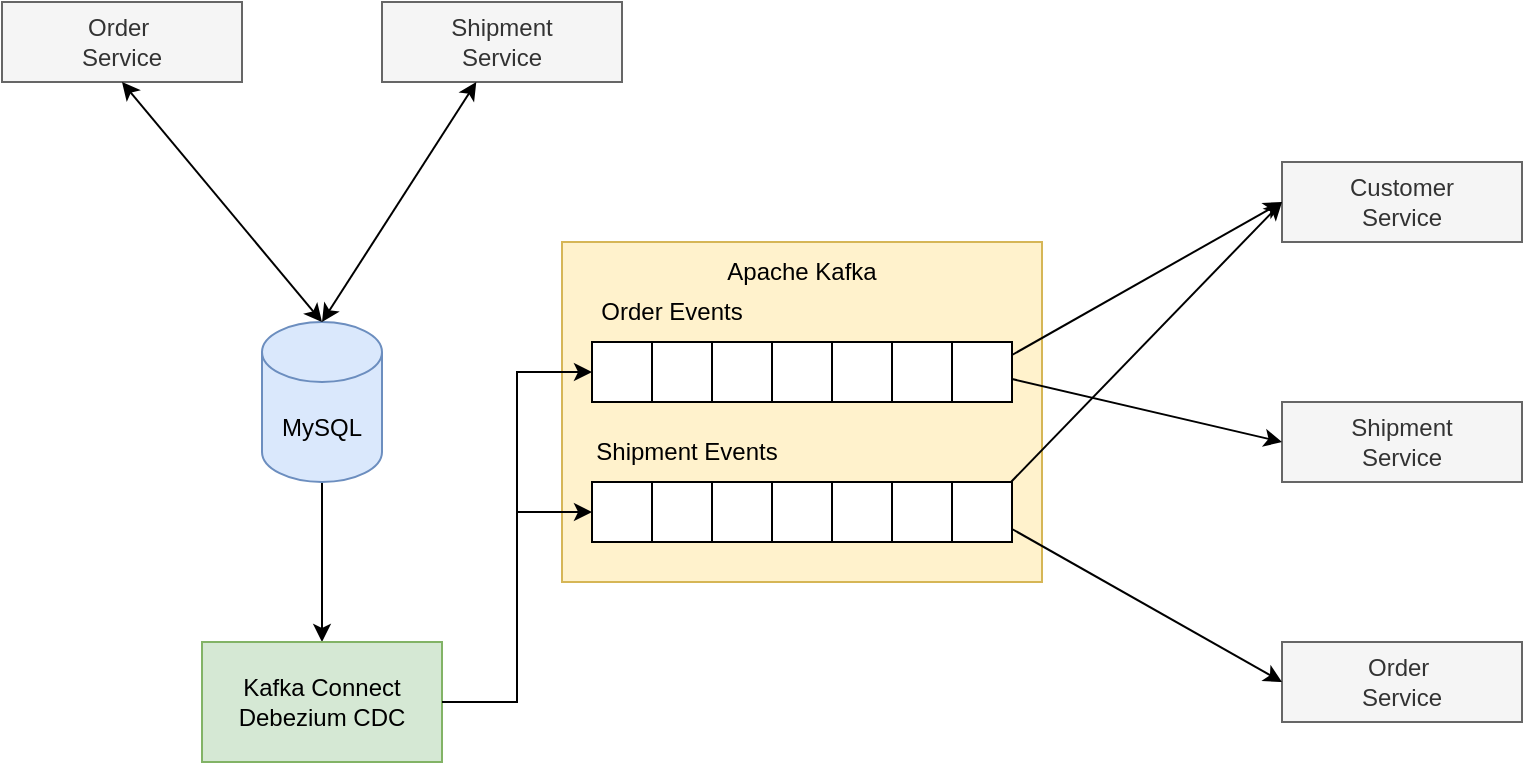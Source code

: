 <mxfile version="24.7.1" type="github">
  <diagram name="페이지-1" id="2WWq3FoiBIygSgmrf8-9">
    <mxGraphModel dx="552" dy="1049" grid="1" gridSize="10" guides="1" tooltips="1" connect="1" arrows="1" fold="1" page="1" pageScale="1" pageWidth="1169" pageHeight="827" math="0" shadow="0">
      <root>
        <mxCell id="0" />
        <mxCell id="1" parent="0" />
        <mxCell id="S1trCb6gt40h2ikqqsKd-2" value="Order&amp;nbsp;&lt;div&gt;Service&lt;/div&gt;" style="rounded=0;whiteSpace=wrap;html=1;fillColor=#f5f5f5;fontColor=#333333;strokeColor=#666666;" vertex="1" parent="1">
          <mxGeometry x="40" y="160" width="120" height="40" as="geometry" />
        </mxCell>
        <mxCell id="S1trCb6gt40h2ikqqsKd-3" value="Shipment&lt;div&gt;Service&lt;/div&gt;" style="rounded=0;whiteSpace=wrap;html=1;fillColor=#f5f5f5;fontColor=#333333;strokeColor=#666666;" vertex="1" parent="1">
          <mxGeometry x="230" y="160" width="120" height="40" as="geometry" />
        </mxCell>
        <mxCell id="S1trCb6gt40h2ikqqsKd-4" value="Customer&lt;div&gt;Service&lt;/div&gt;" style="rounded=0;whiteSpace=wrap;html=1;fillColor=#f5f5f5;fontColor=#333333;strokeColor=#666666;" vertex="1" parent="1">
          <mxGeometry x="680" y="240" width="120" height="40" as="geometry" />
        </mxCell>
        <mxCell id="S1trCb6gt40h2ikqqsKd-34" style="edgeStyle=orthogonalEdgeStyle;rounded=0;orthogonalLoop=1;jettySize=auto;html=1;entryX=0.5;entryY=0;entryDx=0;entryDy=0;" edge="1" parent="1" source="S1trCb6gt40h2ikqqsKd-5" target="S1trCb6gt40h2ikqqsKd-6">
          <mxGeometry relative="1" as="geometry" />
        </mxCell>
        <mxCell id="S1trCb6gt40h2ikqqsKd-5" value="MySQL" style="shape=cylinder3;whiteSpace=wrap;html=1;boundedLbl=1;backgroundOutline=1;size=15;fillColor=#dae8fc;strokeColor=#6c8ebf;" vertex="1" parent="1">
          <mxGeometry x="170" y="320" width="60" height="80" as="geometry" />
        </mxCell>
        <mxCell id="S1trCb6gt40h2ikqqsKd-6" value="Kafka Connect&lt;div&gt;Debezium CDC&lt;/div&gt;" style="rounded=0;whiteSpace=wrap;html=1;fillColor=#d5e8d4;strokeColor=#82b366;" vertex="1" parent="1">
          <mxGeometry x="140" y="480" width="120" height="60" as="geometry" />
        </mxCell>
        <mxCell id="S1trCb6gt40h2ikqqsKd-29" value="" style="group;fillColor=#fff2cc;strokeColor=#d6b656;" vertex="1" connectable="0" parent="1">
          <mxGeometry x="320" y="280" width="240" height="170" as="geometry" />
        </mxCell>
        <mxCell id="S1trCb6gt40h2ikqqsKd-7" value="" style="rounded=0;whiteSpace=wrap;html=1;fillColor=#fff2cc;strokeColor=#d6b656;" vertex="1" parent="S1trCb6gt40h2ikqqsKd-29">
          <mxGeometry width="240" height="170" as="geometry" />
        </mxCell>
        <mxCell id="S1trCb6gt40h2ikqqsKd-8" value="Apache Kafka" style="text;html=1;align=center;verticalAlign=middle;whiteSpace=wrap;rounded=0;" vertex="1" parent="S1trCb6gt40h2ikqqsKd-29">
          <mxGeometry x="75" width="90" height="30" as="geometry" />
        </mxCell>
        <mxCell id="S1trCb6gt40h2ikqqsKd-17" value="" style="group" vertex="1" connectable="0" parent="S1trCb6gt40h2ikqqsKd-29">
          <mxGeometry x="15" y="50" width="210" height="30" as="geometry" />
        </mxCell>
        <mxCell id="S1trCb6gt40h2ikqqsKd-9" value="" style="rounded=0;whiteSpace=wrap;html=1;" vertex="1" parent="S1trCb6gt40h2ikqqsKd-17">
          <mxGeometry width="30" height="30" as="geometry" />
        </mxCell>
        <mxCell id="S1trCb6gt40h2ikqqsKd-10" value="" style="rounded=0;whiteSpace=wrap;html=1;" vertex="1" parent="S1trCb6gt40h2ikqqsKd-17">
          <mxGeometry x="30" width="30" height="30" as="geometry" />
        </mxCell>
        <mxCell id="S1trCb6gt40h2ikqqsKd-11" value="" style="rounded=0;whiteSpace=wrap;html=1;" vertex="1" parent="S1trCb6gt40h2ikqqsKd-17">
          <mxGeometry x="60" width="30" height="30" as="geometry" />
        </mxCell>
        <mxCell id="S1trCb6gt40h2ikqqsKd-12" value="" style="rounded=0;whiteSpace=wrap;html=1;" vertex="1" parent="S1trCb6gt40h2ikqqsKd-17">
          <mxGeometry x="90" width="30" height="30" as="geometry" />
        </mxCell>
        <mxCell id="S1trCb6gt40h2ikqqsKd-13" value="" style="rounded=0;whiteSpace=wrap;html=1;" vertex="1" parent="S1trCb6gt40h2ikqqsKd-17">
          <mxGeometry x="120" width="30" height="30" as="geometry" />
        </mxCell>
        <mxCell id="S1trCb6gt40h2ikqqsKd-14" value="" style="rounded=0;whiteSpace=wrap;html=1;" vertex="1" parent="S1trCb6gt40h2ikqqsKd-17">
          <mxGeometry x="150" width="30" height="30" as="geometry" />
        </mxCell>
        <mxCell id="S1trCb6gt40h2ikqqsKd-15" value="" style="rounded=0;whiteSpace=wrap;html=1;" vertex="1" parent="S1trCb6gt40h2ikqqsKd-17">
          <mxGeometry x="180" width="30" height="30" as="geometry" />
        </mxCell>
        <mxCell id="S1trCb6gt40h2ikqqsKd-18" value="Order Events" style="text;html=1;align=center;verticalAlign=middle;whiteSpace=wrap;rounded=0;" vertex="1" parent="S1trCb6gt40h2ikqqsKd-29">
          <mxGeometry x="15" y="20" width="80" height="30" as="geometry" />
        </mxCell>
        <mxCell id="S1trCb6gt40h2ikqqsKd-20" value="" style="group" vertex="1" connectable="0" parent="S1trCb6gt40h2ikqqsKd-29">
          <mxGeometry x="15" y="120" width="210" height="30" as="geometry" />
        </mxCell>
        <mxCell id="S1trCb6gt40h2ikqqsKd-21" value="" style="rounded=0;whiteSpace=wrap;html=1;" vertex="1" parent="S1trCb6gt40h2ikqqsKd-20">
          <mxGeometry width="30" height="30" as="geometry" />
        </mxCell>
        <mxCell id="S1trCb6gt40h2ikqqsKd-22" value="" style="rounded=0;whiteSpace=wrap;html=1;" vertex="1" parent="S1trCb6gt40h2ikqqsKd-20">
          <mxGeometry x="30" width="30" height="30" as="geometry" />
        </mxCell>
        <mxCell id="S1trCb6gt40h2ikqqsKd-23" value="" style="rounded=0;whiteSpace=wrap;html=1;" vertex="1" parent="S1trCb6gt40h2ikqqsKd-20">
          <mxGeometry x="60" width="30" height="30" as="geometry" />
        </mxCell>
        <mxCell id="S1trCb6gt40h2ikqqsKd-24" value="" style="rounded=0;whiteSpace=wrap;html=1;" vertex="1" parent="S1trCb6gt40h2ikqqsKd-20">
          <mxGeometry x="90" width="30" height="30" as="geometry" />
        </mxCell>
        <mxCell id="S1trCb6gt40h2ikqqsKd-25" value="" style="rounded=0;whiteSpace=wrap;html=1;" vertex="1" parent="S1trCb6gt40h2ikqqsKd-20">
          <mxGeometry x="120" width="30" height="30" as="geometry" />
        </mxCell>
        <mxCell id="S1trCb6gt40h2ikqqsKd-26" value="" style="rounded=0;whiteSpace=wrap;html=1;" vertex="1" parent="S1trCb6gt40h2ikqqsKd-20">
          <mxGeometry x="150" width="30" height="30" as="geometry" />
        </mxCell>
        <mxCell id="S1trCb6gt40h2ikqqsKd-27" value="" style="rounded=0;whiteSpace=wrap;html=1;" vertex="1" parent="S1trCb6gt40h2ikqqsKd-20">
          <mxGeometry x="180" width="30" height="30" as="geometry" />
        </mxCell>
        <mxCell id="S1trCb6gt40h2ikqqsKd-28" value="Shipment Events" style="text;html=1;align=center;verticalAlign=middle;whiteSpace=wrap;rounded=0;" vertex="1" parent="S1trCb6gt40h2ikqqsKd-29">
          <mxGeometry x="15" y="90" width="95" height="30" as="geometry" />
        </mxCell>
        <mxCell id="S1trCb6gt40h2ikqqsKd-30" value="Order&amp;nbsp;&lt;div&gt;Service&lt;/div&gt;" style="rounded=0;whiteSpace=wrap;html=1;fillColor=#f5f5f5;fontColor=#333333;strokeColor=#666666;" vertex="1" parent="1">
          <mxGeometry x="680" y="480" width="120" height="40" as="geometry" />
        </mxCell>
        <mxCell id="S1trCb6gt40h2ikqqsKd-31" value="Shipment&lt;div&gt;Service&lt;/div&gt;" style="rounded=0;whiteSpace=wrap;html=1;fillColor=#f5f5f5;fontColor=#333333;strokeColor=#666666;" vertex="1" parent="1">
          <mxGeometry x="680" y="360" width="120" height="40" as="geometry" />
        </mxCell>
        <mxCell id="S1trCb6gt40h2ikqqsKd-32" style="rounded=0;orthogonalLoop=1;jettySize=auto;html=1;entryX=0.5;entryY=0;entryDx=0;entryDy=0;entryPerimeter=0;exitX=0.5;exitY=1;exitDx=0;exitDy=0;startArrow=classic;startFill=1;" edge="1" parent="1" source="S1trCb6gt40h2ikqqsKd-2" target="S1trCb6gt40h2ikqqsKd-5">
          <mxGeometry relative="1" as="geometry" />
        </mxCell>
        <mxCell id="S1trCb6gt40h2ikqqsKd-33" style="rounded=0;orthogonalLoop=1;jettySize=auto;html=1;entryX=0.5;entryY=0;entryDx=0;entryDy=0;entryPerimeter=0;startArrow=classic;startFill=1;" edge="1" parent="1" source="S1trCb6gt40h2ikqqsKd-3" target="S1trCb6gt40h2ikqqsKd-5">
          <mxGeometry relative="1" as="geometry" />
        </mxCell>
        <mxCell id="S1trCb6gt40h2ikqqsKd-35" style="edgeStyle=orthogonalEdgeStyle;rounded=0;orthogonalLoop=1;jettySize=auto;html=1;entryX=0;entryY=0.5;entryDx=0;entryDy=0;" edge="1" parent="1" source="S1trCb6gt40h2ikqqsKd-6" target="S1trCb6gt40h2ikqqsKd-9">
          <mxGeometry relative="1" as="geometry" />
        </mxCell>
        <mxCell id="S1trCb6gt40h2ikqqsKd-36" style="edgeStyle=orthogonalEdgeStyle;rounded=0;orthogonalLoop=1;jettySize=auto;html=1;entryX=0;entryY=0.5;entryDx=0;entryDy=0;" edge="1" parent="1" source="S1trCb6gt40h2ikqqsKd-6" target="S1trCb6gt40h2ikqqsKd-21">
          <mxGeometry relative="1" as="geometry" />
        </mxCell>
        <mxCell id="S1trCb6gt40h2ikqqsKd-41" style="rounded=0;orthogonalLoop=1;jettySize=auto;html=1;entryX=0;entryY=0.5;entryDx=0;entryDy=0;" edge="1" parent="1" source="S1trCb6gt40h2ikqqsKd-15" target="S1trCb6gt40h2ikqqsKd-4">
          <mxGeometry relative="1" as="geometry" />
        </mxCell>
        <mxCell id="S1trCb6gt40h2ikqqsKd-42" style="rounded=0;orthogonalLoop=1;jettySize=auto;html=1;entryX=0;entryY=0.5;entryDx=0;entryDy=0;" edge="1" parent="1" source="S1trCb6gt40h2ikqqsKd-15" target="S1trCb6gt40h2ikqqsKd-31">
          <mxGeometry relative="1" as="geometry" />
        </mxCell>
        <mxCell id="S1trCb6gt40h2ikqqsKd-43" style="rounded=0;orthogonalLoop=1;jettySize=auto;html=1;entryX=0;entryY=0.5;entryDx=0;entryDy=0;" edge="1" parent="1" source="S1trCb6gt40h2ikqqsKd-27" target="S1trCb6gt40h2ikqqsKd-30">
          <mxGeometry relative="1" as="geometry" />
        </mxCell>
        <mxCell id="S1trCb6gt40h2ikqqsKd-44" style="rounded=0;orthogonalLoop=1;jettySize=auto;html=1;entryX=0;entryY=0.5;entryDx=0;entryDy=0;" edge="1" parent="1" source="S1trCb6gt40h2ikqqsKd-27" target="S1trCb6gt40h2ikqqsKd-4">
          <mxGeometry relative="1" as="geometry" />
        </mxCell>
      </root>
    </mxGraphModel>
  </diagram>
</mxfile>
